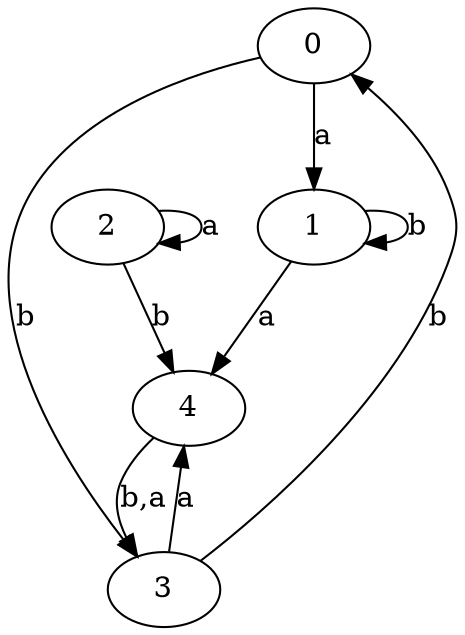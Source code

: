 digraph {
 ranksep=0.5;
 d2tdocpreamble = "\usetikzlibrary{automata}";
 d2tfigpreamble = "\tikzstyle{every state}= [ draw=blue!50,very thick,fill=blue!20]  \tikzstyle{auto}= [fill=white]";
 node [style="state"];
 edge [lblstyle="auto",topath="bend right", len=4  ]
  "0" [label="0",];
  "1" [label="1",style = "state, initial"];
  "2" [label="2",];
  "3" [label="3",];
  "4" [label="4",style = "state, accepting"];
  "0" -> "1" [label="a"];
  "0" -> "3" [label="b"];
  "1" -> "1" [label="b",topath="loop above"];
  "1" -> "4" [label="a"];
  "2" -> "2" [label="a",topath="loop above"];
  "2" -> "4" [label="b"];
  "3" -> "0" [label="b"];
  "3" -> "4" [label="a"];
  "4" -> "3" [label="b,a"];
}
